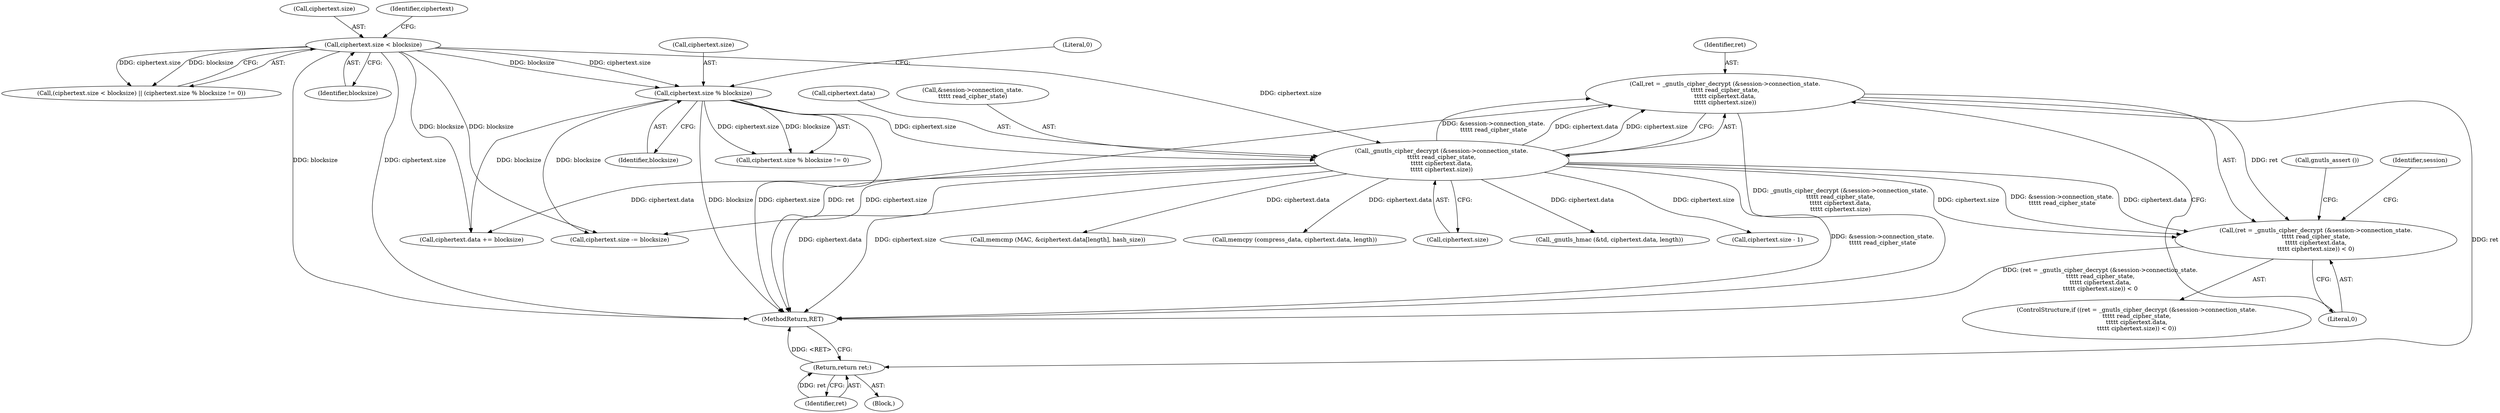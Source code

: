 digraph "0_savannah_bc8102405fda11ea00ca3b42acc4f4bce9d6e97b_0@API" {
"1000237" [label="(Call,ret = _gnutls_cipher_decrypt (&session->connection_state.\n\t\t\t\t\t read_cipher_state,\n\t\t\t\t\t ciphertext.data,\n\t\t\t\t\t ciphertext.size))"];
"1000239" [label="(Call,_gnutls_cipher_decrypt (&session->connection_state.\n\t\t\t\t\t read_cipher_state,\n\t\t\t\t\t ciphertext.data,\n\t\t\t\t\t ciphertext.size))"];
"1000225" [label="(Call,ciphertext.size % blocksize)"];
"1000219" [label="(Call,ciphertext.size < blocksize)"];
"1000236" [label="(Call,(ret = _gnutls_cipher_decrypt (&session->connection_state.\n\t\t\t\t\t read_cipher_state,\n\t\t\t\t\t ciphertext.data,\n\t\t\t\t\t ciphertext.size)) < 0)"];
"1000255" [label="(Return,return ret;)"];
"1000487" [label="(MethodReturn,RET)"];
"1000457" [label="(Call,memcmp (MAC, &ciphertext.data[length], hash_size))"];
"1000246" [label="(Call,ciphertext.data)"];
"1000218" [label="(Call,(ciphertext.size < blocksize) || (ciphertext.size % blocksize != 0))"];
"1000479" [label="(Call,memcpy (compress_data, ciphertext.data, length))"];
"1000236" [label="(Call,(ret = _gnutls_cipher_decrypt (&session->connection_state.\n\t\t\t\t\t read_cipher_state,\n\t\t\t\t\t ciphertext.data,\n\t\t\t\t\t ciphertext.size)) < 0)"];
"1000238" [label="(Identifier,ret)"];
"1000271" [label="(Call,ciphertext.data += blocksize)"];
"1000237" [label="(Call,ret = _gnutls_cipher_decrypt (&session->connection_state.\n\t\t\t\t\t read_cipher_state,\n\t\t\t\t\t ciphertext.data,\n\t\t\t\t\t ciphertext.size))"];
"1000255" [label="(Return,return ret;)"];
"1000223" [label="(Identifier,blocksize)"];
"1000249" [label="(Call,ciphertext.size)"];
"1000240" [label="(Call,&session->connection_state.\n\t\t\t\t\t read_cipher_state)"];
"1000437" [label="(Call,_gnutls_hmac (&td, ciphertext.data, length))"];
"1000220" [label="(Call,ciphertext.size)"];
"1000230" [label="(Literal,0)"];
"1000224" [label="(Call,ciphertext.size % blocksize != 0)"];
"1000256" [label="(Identifier,ret)"];
"1000266" [label="(Call,ciphertext.size -= blocksize)"];
"1000235" [label="(ControlStructure,if ((ret = _gnutls_cipher_decrypt (&session->connection_state.\n\t\t\t\t\t read_cipher_state,\n\t\t\t\t\t ciphertext.data,\n\t\t\t\t\t ciphertext.size)) < 0))"];
"1000254" [label="(Call,gnutls_assert ())"];
"1000293" [label="(Call,ciphertext.size - 1)"];
"1000225" [label="(Call,ciphertext.size % blocksize)"];
"1000253" [label="(Block,)"];
"1000219" [label="(Call,ciphertext.size < blocksize)"];
"1000229" [label="(Identifier,blocksize)"];
"1000239" [label="(Call,_gnutls_cipher_decrypt (&session->connection_state.\n\t\t\t\t\t read_cipher_state,\n\t\t\t\t\t ciphertext.data,\n\t\t\t\t\t ciphertext.size))"];
"1000226" [label="(Call,ciphertext.size)"];
"1000227" [label="(Identifier,ciphertext)"];
"1000261" [label="(Identifier,session)"];
"1000252" [label="(Literal,0)"];
"1000237" -> "1000236"  [label="AST: "];
"1000237" -> "1000239"  [label="CFG: "];
"1000238" -> "1000237"  [label="AST: "];
"1000239" -> "1000237"  [label="AST: "];
"1000252" -> "1000237"  [label="CFG: "];
"1000237" -> "1000487"  [label="DDG: _gnutls_cipher_decrypt (&session->connection_state.\n\t\t\t\t\t read_cipher_state,\n\t\t\t\t\t ciphertext.data,\n\t\t\t\t\t ciphertext.size)"];
"1000237" -> "1000487"  [label="DDG: ret"];
"1000237" -> "1000236"  [label="DDG: ret"];
"1000239" -> "1000237"  [label="DDG: &session->connection_state.\n\t\t\t\t\t read_cipher_state"];
"1000239" -> "1000237"  [label="DDG: ciphertext.data"];
"1000239" -> "1000237"  [label="DDG: ciphertext.size"];
"1000237" -> "1000255"  [label="DDG: ret"];
"1000239" -> "1000249"  [label="CFG: "];
"1000240" -> "1000239"  [label="AST: "];
"1000246" -> "1000239"  [label="AST: "];
"1000249" -> "1000239"  [label="AST: "];
"1000239" -> "1000487"  [label="DDG: &session->connection_state.\n\t\t\t\t\t read_cipher_state"];
"1000239" -> "1000487"  [label="DDG: ciphertext.data"];
"1000239" -> "1000487"  [label="DDG: ciphertext.size"];
"1000239" -> "1000236"  [label="DDG: &session->connection_state.\n\t\t\t\t\t read_cipher_state"];
"1000239" -> "1000236"  [label="DDG: ciphertext.data"];
"1000239" -> "1000236"  [label="DDG: ciphertext.size"];
"1000225" -> "1000239"  [label="DDG: ciphertext.size"];
"1000219" -> "1000239"  [label="DDG: ciphertext.size"];
"1000239" -> "1000266"  [label="DDG: ciphertext.size"];
"1000239" -> "1000271"  [label="DDG: ciphertext.data"];
"1000239" -> "1000293"  [label="DDG: ciphertext.size"];
"1000239" -> "1000437"  [label="DDG: ciphertext.data"];
"1000239" -> "1000457"  [label="DDG: ciphertext.data"];
"1000239" -> "1000479"  [label="DDG: ciphertext.data"];
"1000225" -> "1000224"  [label="AST: "];
"1000225" -> "1000229"  [label="CFG: "];
"1000226" -> "1000225"  [label="AST: "];
"1000229" -> "1000225"  [label="AST: "];
"1000230" -> "1000225"  [label="CFG: "];
"1000225" -> "1000487"  [label="DDG: ciphertext.size"];
"1000225" -> "1000487"  [label="DDG: blocksize"];
"1000225" -> "1000224"  [label="DDG: ciphertext.size"];
"1000225" -> "1000224"  [label="DDG: blocksize"];
"1000219" -> "1000225"  [label="DDG: ciphertext.size"];
"1000219" -> "1000225"  [label="DDG: blocksize"];
"1000225" -> "1000266"  [label="DDG: blocksize"];
"1000225" -> "1000271"  [label="DDG: blocksize"];
"1000219" -> "1000218"  [label="AST: "];
"1000219" -> "1000223"  [label="CFG: "];
"1000220" -> "1000219"  [label="AST: "];
"1000223" -> "1000219"  [label="AST: "];
"1000227" -> "1000219"  [label="CFG: "];
"1000218" -> "1000219"  [label="CFG: "];
"1000219" -> "1000487"  [label="DDG: blocksize"];
"1000219" -> "1000487"  [label="DDG: ciphertext.size"];
"1000219" -> "1000218"  [label="DDG: ciphertext.size"];
"1000219" -> "1000218"  [label="DDG: blocksize"];
"1000219" -> "1000266"  [label="DDG: blocksize"];
"1000219" -> "1000271"  [label="DDG: blocksize"];
"1000236" -> "1000235"  [label="AST: "];
"1000236" -> "1000252"  [label="CFG: "];
"1000252" -> "1000236"  [label="AST: "];
"1000254" -> "1000236"  [label="CFG: "];
"1000261" -> "1000236"  [label="CFG: "];
"1000236" -> "1000487"  [label="DDG: (ret = _gnutls_cipher_decrypt (&session->connection_state.\n\t\t\t\t\t read_cipher_state,\n\t\t\t\t\t ciphertext.data,\n\t\t\t\t\t ciphertext.size)) < 0"];
"1000255" -> "1000253"  [label="AST: "];
"1000255" -> "1000256"  [label="CFG: "];
"1000256" -> "1000255"  [label="AST: "];
"1000487" -> "1000255"  [label="CFG: "];
"1000255" -> "1000487"  [label="DDG: <RET>"];
"1000256" -> "1000255"  [label="DDG: ret"];
}
